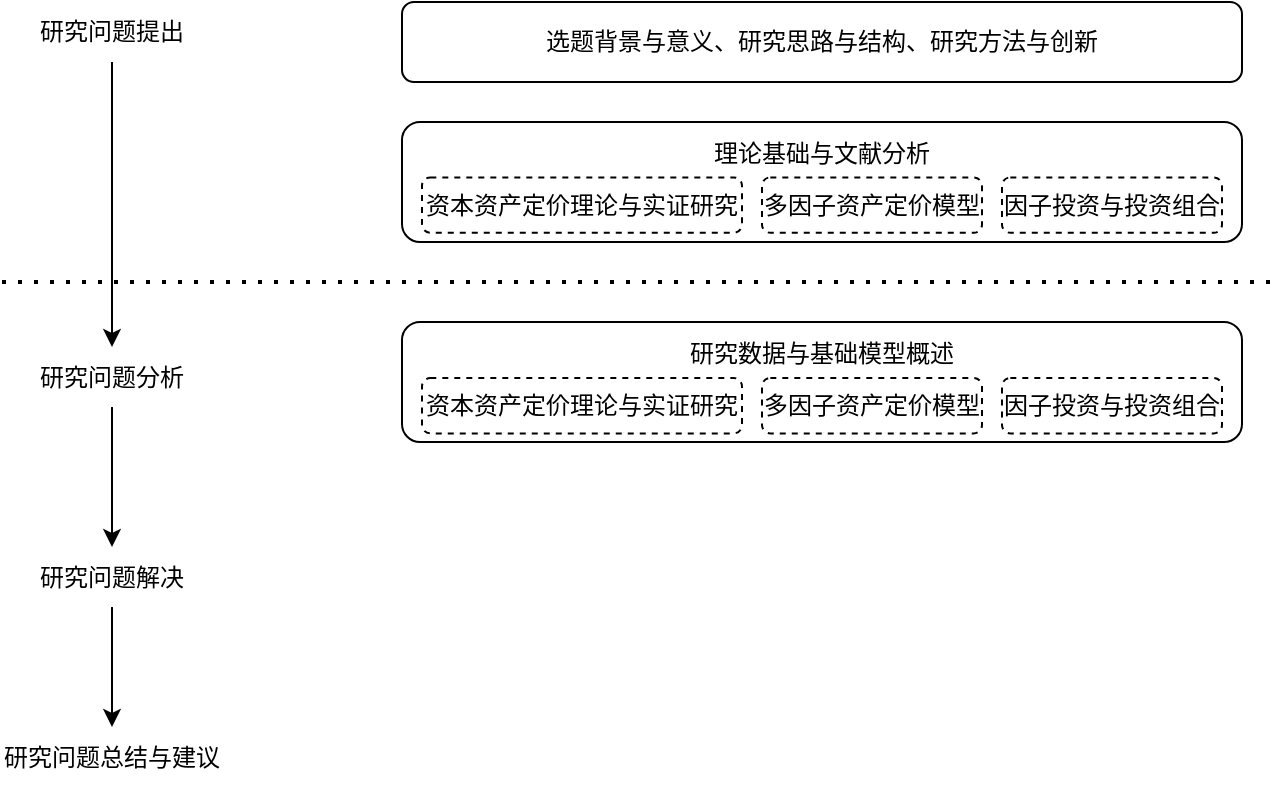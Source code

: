 <mxfile version="21.2.9" type="github">
  <diagram id="LaiAP2UO8Ww4A4DlmH_y" name="第 1 页">
    <mxGraphModel dx="954" dy="584" grid="1" gridSize="10" guides="1" tooltips="1" connect="1" arrows="1" fold="1" page="1" pageScale="1" pageWidth="827" pageHeight="1169" math="0" shadow="0">
      <root>
        <mxCell id="0" />
        <mxCell id="1" parent="0" />
        <mxCell id="J0a2PL-B8L8It2Uqq7TF-12" style="edgeStyle=orthogonalEdgeStyle;rounded=0;orthogonalLoop=1;jettySize=auto;html=1;entryX=0.5;entryY=0;entryDx=0;entryDy=0;" edge="1" parent="1" source="J0a2PL-B8L8It2Uqq7TF-2" target="J0a2PL-B8L8It2Uqq7TF-3">
          <mxGeometry relative="1" as="geometry" />
        </mxCell>
        <mxCell id="J0a2PL-B8L8It2Uqq7TF-2" value="研究问题提出" style="text;html=1;strokeColor=none;fillColor=none;align=center;verticalAlign=middle;whiteSpace=wrap;rounded=0;" vertex="1" parent="1">
          <mxGeometry x="90" y="80" width="90" height="30" as="geometry" />
        </mxCell>
        <mxCell id="J0a2PL-B8L8It2Uqq7TF-13" style="edgeStyle=orthogonalEdgeStyle;rounded=0;orthogonalLoop=1;jettySize=auto;html=1;" edge="1" parent="1" source="J0a2PL-B8L8It2Uqq7TF-3" target="J0a2PL-B8L8It2Uqq7TF-4">
          <mxGeometry relative="1" as="geometry" />
        </mxCell>
        <mxCell id="J0a2PL-B8L8It2Uqq7TF-3" value="研究问题分析" style="text;html=1;strokeColor=none;fillColor=none;align=center;verticalAlign=middle;whiteSpace=wrap;rounded=0;" vertex="1" parent="1">
          <mxGeometry x="90" y="252.5" width="90" height="30" as="geometry" />
        </mxCell>
        <mxCell id="J0a2PL-B8L8It2Uqq7TF-14" style="edgeStyle=orthogonalEdgeStyle;rounded=0;orthogonalLoop=1;jettySize=auto;html=1;entryX=0.5;entryY=0;entryDx=0;entryDy=0;" edge="1" parent="1" source="J0a2PL-B8L8It2Uqq7TF-4" target="J0a2PL-B8L8It2Uqq7TF-5">
          <mxGeometry relative="1" as="geometry" />
        </mxCell>
        <mxCell id="J0a2PL-B8L8It2Uqq7TF-4" value="研究问题解决" style="text;html=1;strokeColor=none;fillColor=none;align=center;verticalAlign=middle;whiteSpace=wrap;rounded=0;" vertex="1" parent="1">
          <mxGeometry x="90" y="352.5" width="90" height="30" as="geometry" />
        </mxCell>
        <mxCell id="J0a2PL-B8L8It2Uqq7TF-5" value="研究问题总结与建议" style="text;html=1;strokeColor=none;fillColor=none;align=center;verticalAlign=middle;whiteSpace=wrap;rounded=0;" vertex="1" parent="1">
          <mxGeometry x="80" y="442.5" width="110" height="30" as="geometry" />
        </mxCell>
        <mxCell id="J0a2PL-B8L8It2Uqq7TF-6" value="选题背景与意义、研究思路与结构、研究方法与创新" style="rounded=1;whiteSpace=wrap;html=1;" vertex="1" parent="1">
          <mxGeometry x="280" y="80" width="420" height="40" as="geometry" />
        </mxCell>
        <mxCell id="J0a2PL-B8L8It2Uqq7TF-17" value="研究数据与基础模型概述&lt;font color=&quot;#ffffff&quot;&gt;&lt;br&gt;1&lt;br&gt;1&lt;/font&gt;" style="rounded=1;whiteSpace=wrap;html=1;" vertex="1" parent="1">
          <mxGeometry x="280" y="240" width="420" height="60" as="geometry" />
        </mxCell>
        <mxCell id="J0a2PL-B8L8It2Uqq7TF-19" value="" style="endArrow=none;dashed=1;html=1;dashPattern=1 3;strokeWidth=2;rounded=0;" edge="1" parent="1">
          <mxGeometry width="50" height="50" relative="1" as="geometry">
            <mxPoint x="80" y="220" as="sourcePoint" />
            <mxPoint x="720" y="220" as="targetPoint" />
          </mxGeometry>
        </mxCell>
        <mxCell id="J0a2PL-B8L8It2Uqq7TF-20" value="" style="group" vertex="1" connectable="0" parent="1">
          <mxGeometry x="280" y="140" width="420" height="60" as="geometry" />
        </mxCell>
        <mxCell id="J0a2PL-B8L8It2Uqq7TF-8" value="理论基础与文献分析&lt;font color=&quot;#ffffff&quot;&gt;&lt;br&gt;1&lt;br&gt;1&lt;/font&gt;" style="rounded=1;whiteSpace=wrap;html=1;" vertex="1" parent="J0a2PL-B8L8It2Uqq7TF-20">
          <mxGeometry width="420" height="60" as="geometry" />
        </mxCell>
        <mxCell id="J0a2PL-B8L8It2Uqq7TF-9" value="资本资产定价理论与实证研究" style="rounded=1;whiteSpace=wrap;html=1;dashed=1;" vertex="1" parent="J0a2PL-B8L8It2Uqq7TF-20">
          <mxGeometry x="10" y="27.692" width="160" height="27.692" as="geometry" />
        </mxCell>
        <mxCell id="J0a2PL-B8L8It2Uqq7TF-15" value="多因子资产定价模型" style="rounded=1;whiteSpace=wrap;html=1;dashed=1;" vertex="1" parent="J0a2PL-B8L8It2Uqq7TF-20">
          <mxGeometry x="180" y="27.692" width="110" height="27.692" as="geometry" />
        </mxCell>
        <mxCell id="J0a2PL-B8L8It2Uqq7TF-16" value="因子投资与投资组合" style="rounded=1;whiteSpace=wrap;html=1;dashed=1;" vertex="1" parent="J0a2PL-B8L8It2Uqq7TF-20">
          <mxGeometry x="300" y="27.692" width="110" height="27.692" as="geometry" />
        </mxCell>
        <mxCell id="J0a2PL-B8L8It2Uqq7TF-21" value="资本资产定价理论与实证研究" style="rounded=1;whiteSpace=wrap;html=1;dashed=1;" vertex="1" parent="1">
          <mxGeometry x="290" y="268" width="160" height="27.692" as="geometry" />
        </mxCell>
        <mxCell id="J0a2PL-B8L8It2Uqq7TF-22" value="多因子资产定价模型" style="rounded=1;whiteSpace=wrap;html=1;dashed=1;" vertex="1" parent="1">
          <mxGeometry x="460" y="268" width="110" height="27.692" as="geometry" />
        </mxCell>
        <mxCell id="J0a2PL-B8L8It2Uqq7TF-23" value="因子投资与投资组合" style="rounded=1;whiteSpace=wrap;html=1;dashed=1;" vertex="1" parent="1">
          <mxGeometry x="580" y="268" width="110" height="27.692" as="geometry" />
        </mxCell>
      </root>
    </mxGraphModel>
  </diagram>
</mxfile>
